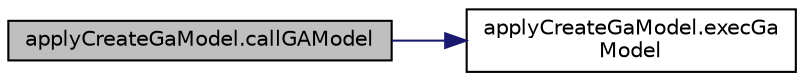 digraph "applyCreateGaModel.callGAModel"
{
  edge [fontname="Helvetica",fontsize="10",labelfontname="Helvetica",labelfontsize="10"];
  node [fontname="Helvetica",fontsize="10",shape=record];
  rankdir="LR";
  Node3 [label="applyCreateGaModel.callGAModel",height=0.2,width=0.4,color="black", fillcolor="grey75", style="filled", fontcolor="black"];
  Node3 -> Node4 [color="midnightblue",fontsize="10",style="solid",fontname="Helvetica"];
  Node4 [label="applyCreateGaModel.execGa\lModel",height=0.2,width=0.4,color="black", fillcolor="white", style="filled",URL="$namespaceapply_create_ga_model.html#a8d37832259617b21032ee52669c4e854"];
}
